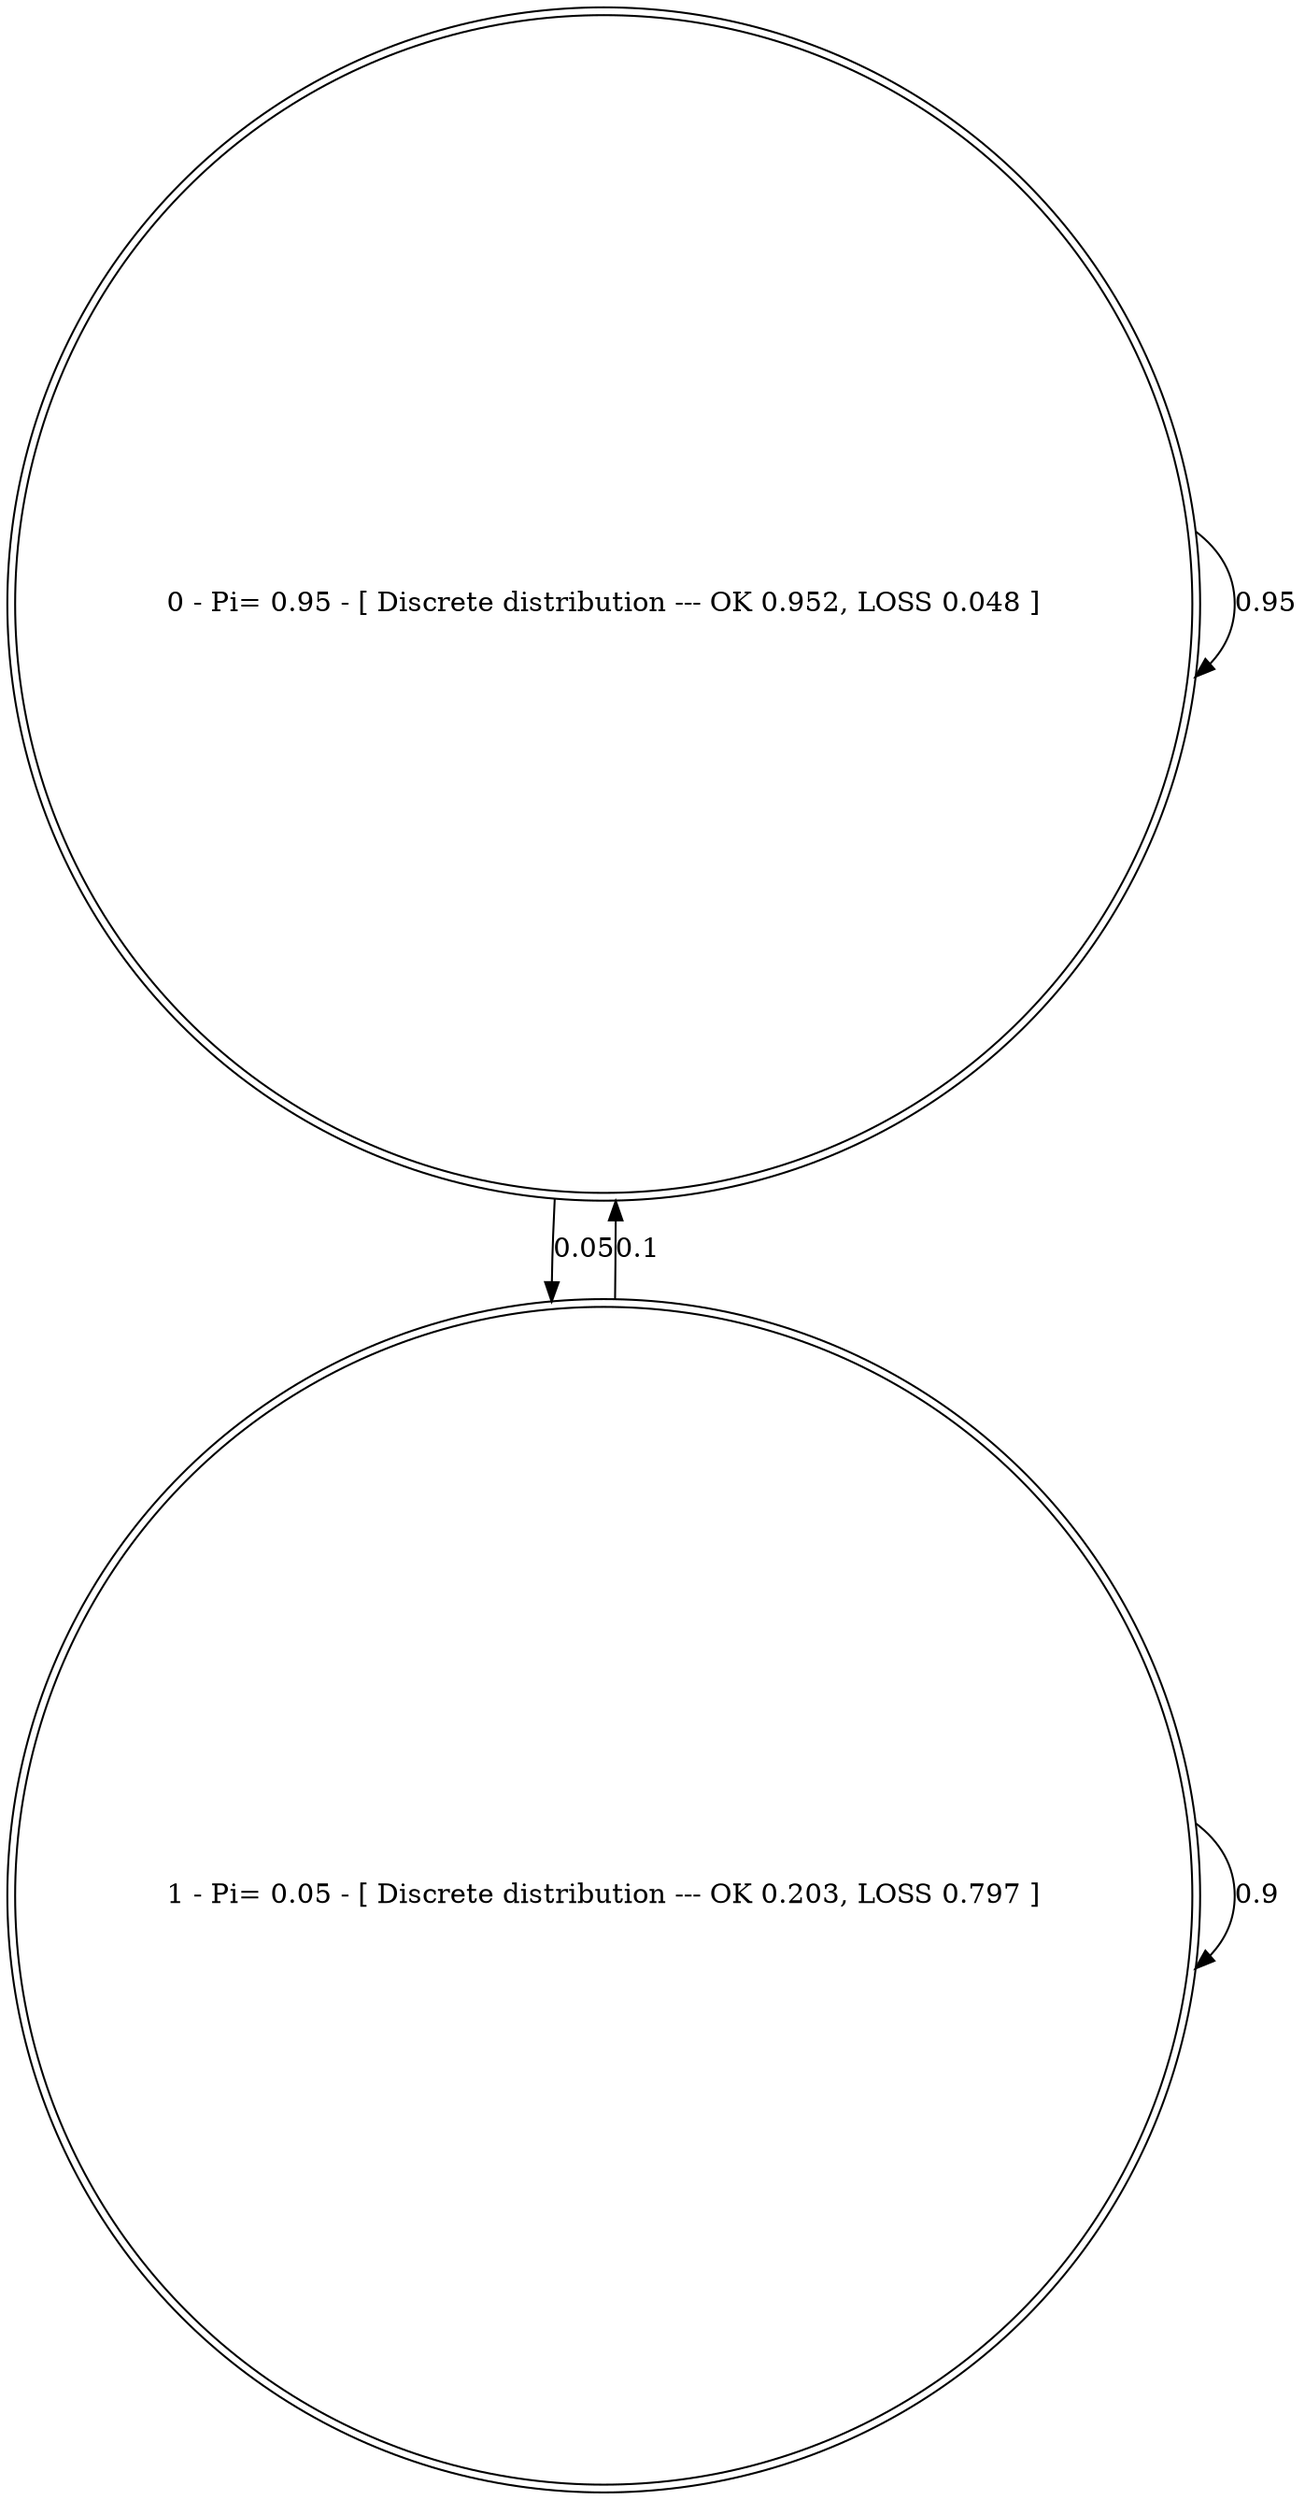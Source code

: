 digraph G {
	0 -> 0 [label=0.95];
	0 -> 1 [label=0.05];
	1 -> 0 [label=0.1];
	1 -> 1 [label=0.9];
	0 [shape=doublecircle, label="0 - Pi= 0.95 - [ Discrete distribution --- OK 0.952, LOSS 0.048 ]"];
	1 [shape=doublecircle, label="1 - Pi= 0.05 - [ Discrete distribution --- OK 0.203, LOSS 0.797 ]"];
}
